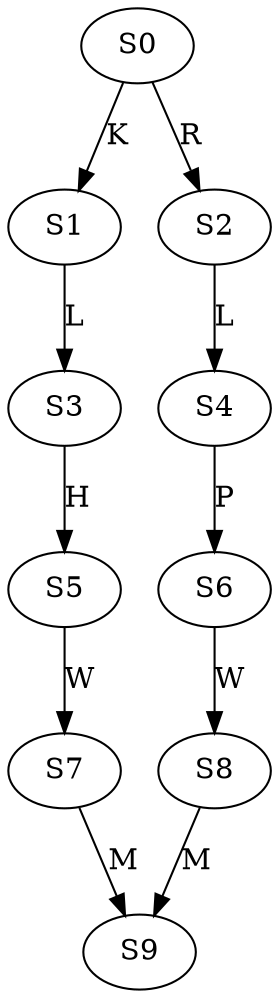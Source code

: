 strict digraph  {
	S0 -> S1 [ label = K ];
	S0 -> S2 [ label = R ];
	S1 -> S3 [ label = L ];
	S2 -> S4 [ label = L ];
	S3 -> S5 [ label = H ];
	S4 -> S6 [ label = P ];
	S5 -> S7 [ label = W ];
	S6 -> S8 [ label = W ];
	S7 -> S9 [ label = M ];
	S8 -> S9 [ label = M ];
}
